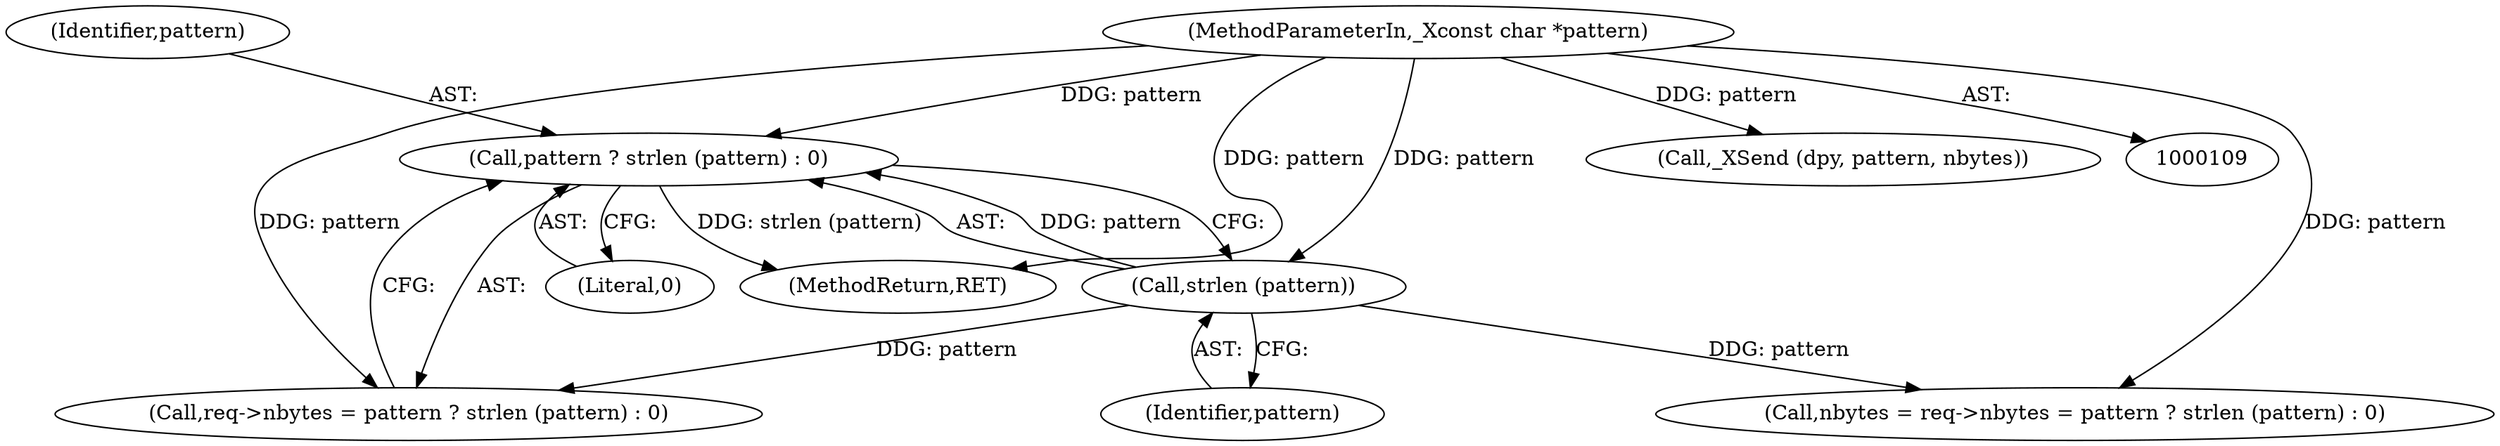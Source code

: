 digraph "0_libx11_b469da1430cdcee06e31c6251b83aede072a1ff0@API" {
"1000154" [label="(Call,pattern ? strlen (pattern) : 0)"];
"1000111" [label="(MethodParameterIn,_Xconst char *pattern)"];
"1000156" [label="(Call,strlen (pattern))"];
"1000157" [label="(Identifier,pattern)"];
"1000150" [label="(Call,req->nbytes = pattern ? strlen (pattern) : 0)"];
"1000356" [label="(MethodReturn,RET)"];
"1000148" [label="(Call,nbytes = req->nbytes = pattern ? strlen (pattern) : 0)"];
"1000156" [label="(Call,strlen (pattern))"];
"1000158" [label="(Literal,0)"];
"1000111" [label="(MethodParameterIn,_Xconst char *pattern)"];
"1000168" [label="(Call,_XSend (dpy, pattern, nbytes))"];
"1000154" [label="(Call,pattern ? strlen (pattern) : 0)"];
"1000155" [label="(Identifier,pattern)"];
"1000154" -> "1000150"  [label="AST: "];
"1000154" -> "1000156"  [label="CFG: "];
"1000154" -> "1000158"  [label="CFG: "];
"1000155" -> "1000154"  [label="AST: "];
"1000156" -> "1000154"  [label="AST: "];
"1000158" -> "1000154"  [label="AST: "];
"1000150" -> "1000154"  [label="CFG: "];
"1000154" -> "1000356"  [label="DDG: strlen (pattern)"];
"1000111" -> "1000154"  [label="DDG: pattern"];
"1000156" -> "1000154"  [label="DDG: pattern"];
"1000111" -> "1000109"  [label="AST: "];
"1000111" -> "1000356"  [label="DDG: pattern"];
"1000111" -> "1000148"  [label="DDG: pattern"];
"1000111" -> "1000150"  [label="DDG: pattern"];
"1000111" -> "1000156"  [label="DDG: pattern"];
"1000111" -> "1000168"  [label="DDG: pattern"];
"1000156" -> "1000157"  [label="CFG: "];
"1000157" -> "1000156"  [label="AST: "];
"1000156" -> "1000148"  [label="DDG: pattern"];
"1000156" -> "1000150"  [label="DDG: pattern"];
}
